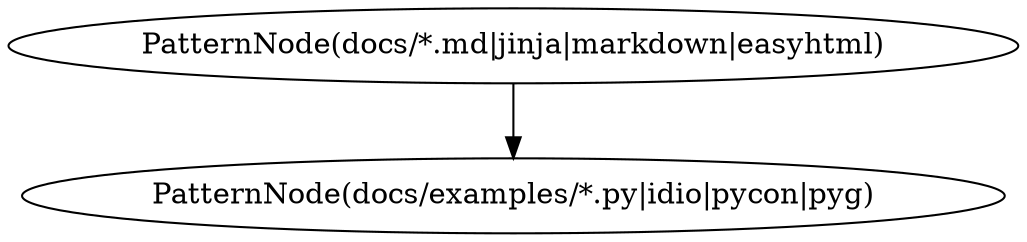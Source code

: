 digraph G {
"PatternNode(docs/*.md|jinja|markdown|easyhtml)" -> "PatternNode(docs/examples/*.py|idio|pycon|pyg)";
}